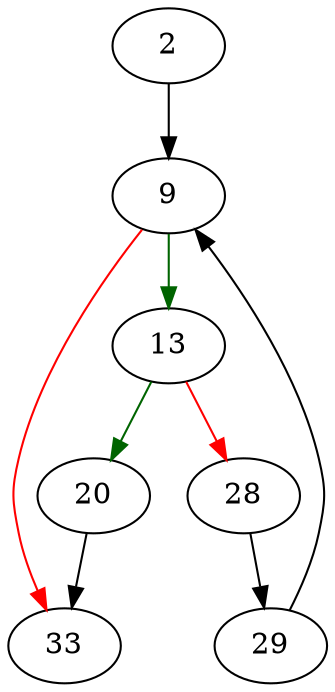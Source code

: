 strict digraph "sqlite3VtabDisconnect" {
	// Node definitions.
	2 [entry=true];
	9;
	13;
	33;
	20;
	28;
	29;

	// Edge definitions.
	2 -> 9;
	9 -> 13 [
		color=darkgreen
		cond=true
	];
	9 -> 33 [
		color=red
		cond=false
	];
	13 -> 20 [
		color=darkgreen
		cond=true
	];
	13 -> 28 [
		color=red
		cond=false
	];
	20 -> 33;
	28 -> 29;
	29 -> 9;
}
